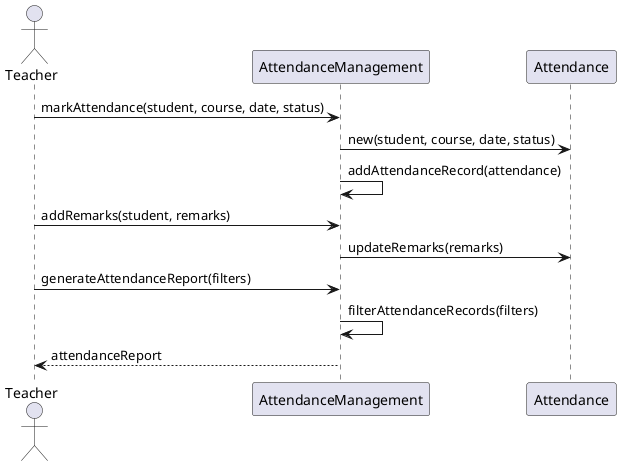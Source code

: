 @startuml AttendanceManagement
actor Teacher
participant AttendanceManagement
participant Attendance

Teacher -> AttendanceManagement: markAttendance(student, course, date, status)
AttendanceManagement -> Attendance: new(student, course, date, status)
AttendanceManagement -> AttendanceManagement: addAttendanceRecord(attendance)
Teacher -> AttendanceManagement: addRemarks(student, remarks)
AttendanceManagement -> Attendance: updateRemarks(remarks)
Teacher -> AttendanceManagement: generateAttendanceReport(filters)
AttendanceManagement -> AttendanceManagement: filterAttendanceRecords(filters)
AttendanceManagement --> Teacher: attendanceReport
@enduml
